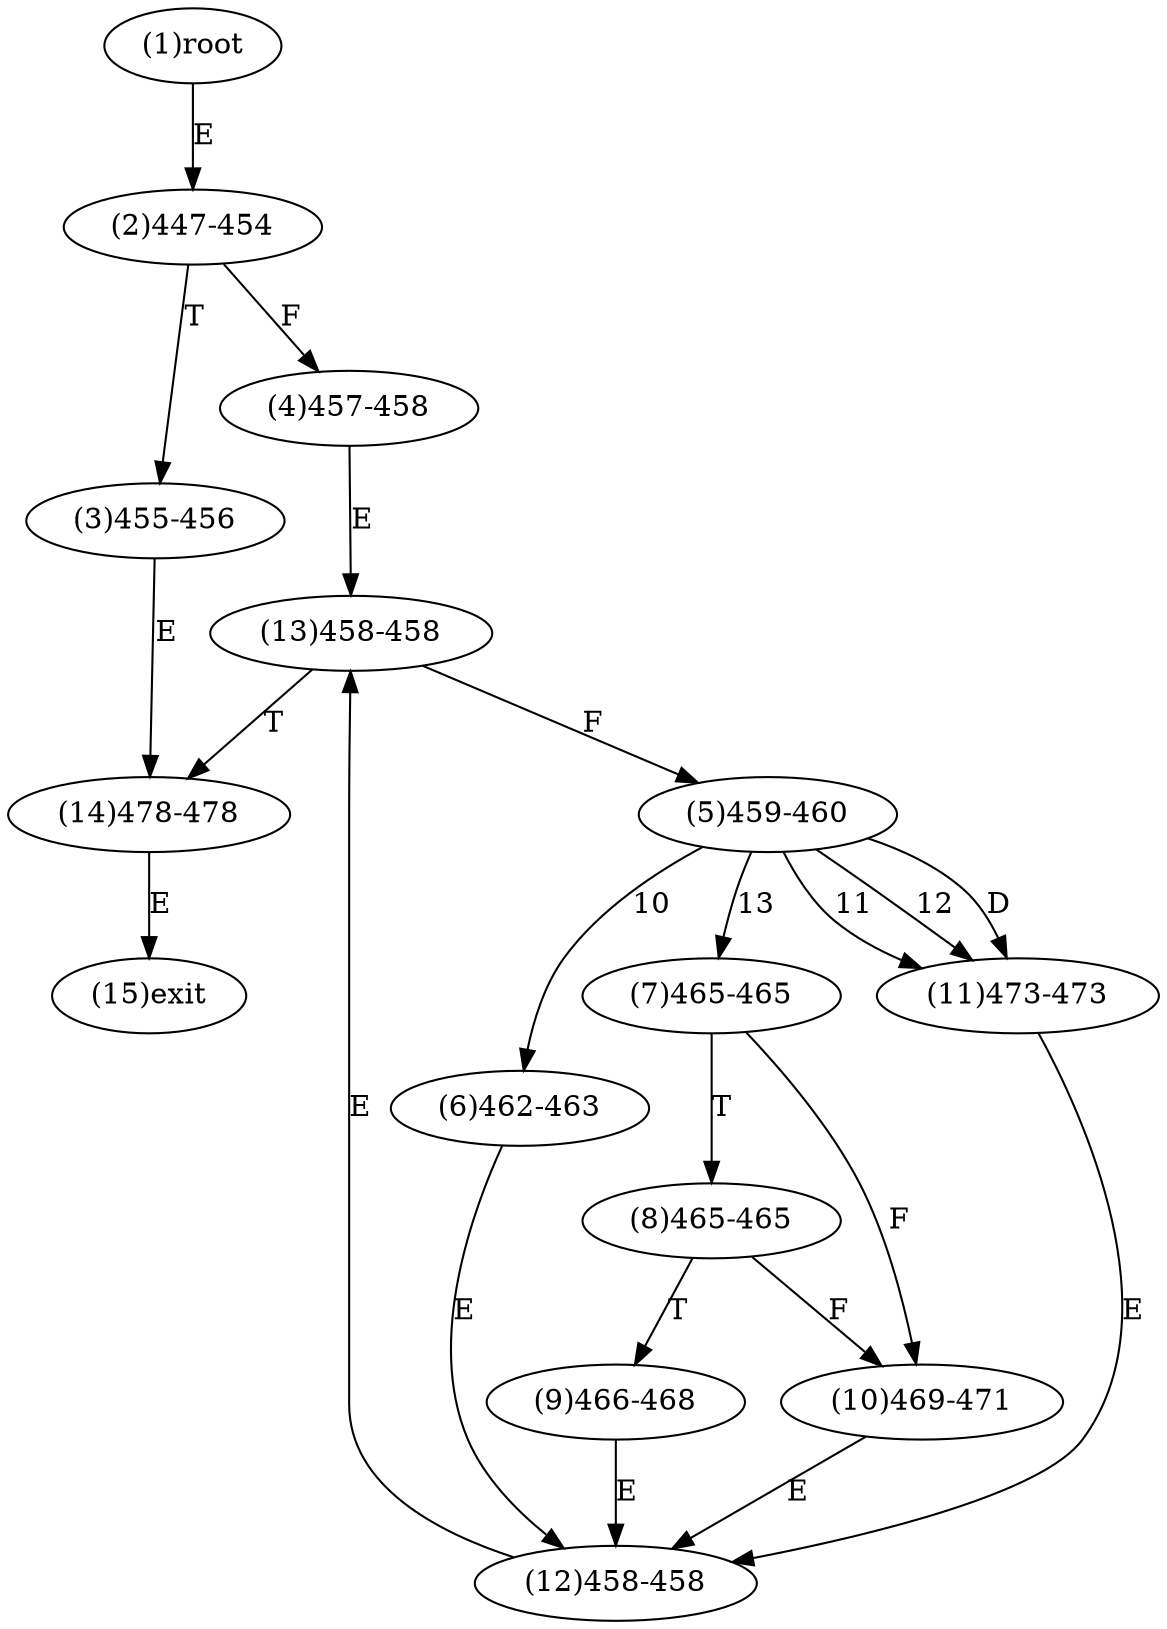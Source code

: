 digraph "" { 
1[ label="(1)root"];
2[ label="(2)447-454"];
3[ label="(3)455-456"];
4[ label="(4)457-458"];
5[ label="(5)459-460"];
6[ label="(6)462-463"];
7[ label="(7)465-465"];
8[ label="(8)465-465"];
9[ label="(9)466-468"];
10[ label="(10)469-471"];
11[ label="(11)473-473"];
12[ label="(12)458-458"];
13[ label="(13)458-458"];
14[ label="(14)478-478"];
15[ label="(15)exit"];
1->2[ label="E"];
2->4[ label="F"];
2->3[ label="T"];
3->14[ label="E"];
4->13[ label="E"];
5->6[ label="10"];
5->11[ label="11"];
5->11[ label="12"];
5->7[ label="13"];
5->11[ label="D"];
6->12[ label="E"];
7->10[ label="F"];
7->8[ label="T"];
8->10[ label="F"];
8->9[ label="T"];
9->12[ label="E"];
10->12[ label="E"];
11->12[ label="E"];
12->13[ label="E"];
13->5[ label="F"];
13->14[ label="T"];
14->15[ label="E"];
}